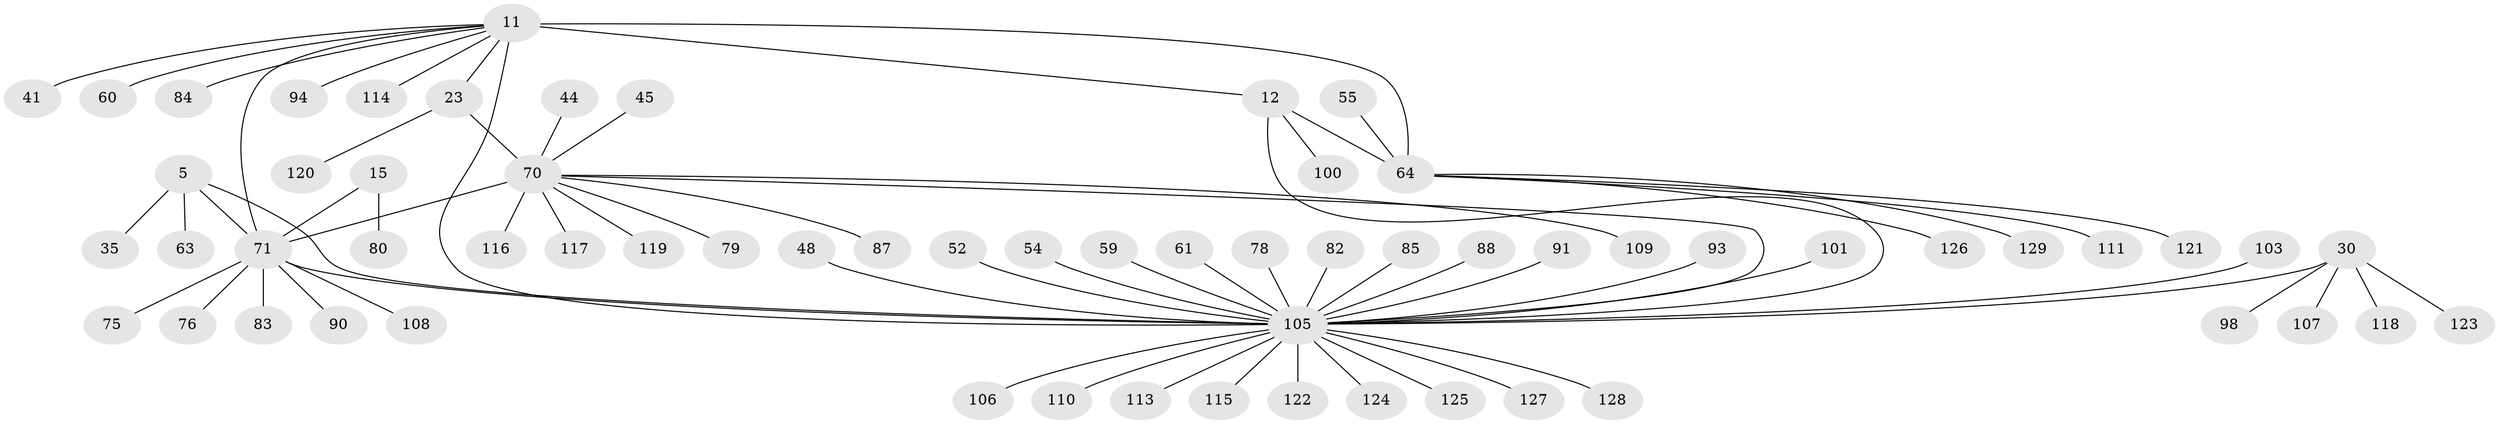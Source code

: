 // original degree distribution, {9: 0.023255813953488372, 8: 0.03875968992248062, 7: 0.03875968992248062, 6: 0.046511627906976744, 14: 0.007751937984496124, 10: 0.015503875968992248, 11: 0.03875968992248062, 5: 0.007751937984496124, 12: 0.007751937984496124, 13: 0.007751937984496124, 1: 0.6201550387596899, 2: 0.11627906976744186, 3: 0.023255813953488372, 4: 0.007751937984496124}
// Generated by graph-tools (version 1.1) at 2025/55/03/09/25 04:55:44]
// undirected, 64 vertices, 69 edges
graph export_dot {
graph [start="1"]
  node [color=gray90,style=filled];
  5 [super="+4"];
  11 [super="+8"];
  12 [super="+7"];
  15 [super="+14"];
  23 [super="+20"];
  30 [super="+29"];
  35;
  41;
  44;
  45;
  48;
  52;
  54;
  55;
  59;
  60;
  61;
  63;
  64 [super="+10"];
  70 [super="+37+22+43"];
  71 [super="+69"];
  75;
  76 [super="+50"];
  78;
  79 [super="+47"];
  80;
  82;
  83;
  84;
  85;
  87;
  88;
  90;
  91 [super="+53"];
  93;
  94;
  98 [super="+97"];
  100;
  101;
  103;
  105 [super="+73+95+3+96+33+34+89+39+40"];
  106 [super="+99"];
  107;
  108;
  109;
  110;
  111 [super="+102"];
  113;
  114;
  115;
  116 [super="+62"];
  117;
  118;
  119;
  120;
  121 [super="+36"];
  122;
  123;
  124 [super="+112"];
  125 [super="+68"];
  126;
  127 [super="+104"];
  128;
  129 [super="+65"];
  5 -- 63;
  5 -- 35;
  5 -- 105 [weight=8];
  5 -- 71;
  11 -- 12 [weight=4];
  11 -- 41;
  11 -- 105 [weight=4];
  11 -- 114;
  11 -- 84;
  11 -- 23;
  11 -- 60;
  11 -- 94;
  11 -- 71;
  11 -- 64 [weight=4];
  12 -- 100;
  12 -- 105;
  12 -- 64 [weight=4];
  15 -- 80;
  15 -- 71 [weight=8];
  23 -- 120;
  23 -- 70 [weight=8];
  30 -- 118;
  30 -- 123;
  30 -- 107;
  30 -- 98;
  30 -- 105 [weight=9];
  44 -- 70;
  45 -- 70;
  48 -- 105;
  52 -- 105;
  54 -- 105;
  55 -- 64;
  59 -- 105;
  61 -- 105;
  64 -- 129;
  64 -- 111;
  64 -- 121;
  64 -- 126;
  70 -- 105 [weight=3];
  70 -- 109;
  70 -- 79;
  70 -- 119;
  70 -- 117;
  70 -- 116;
  70 -- 87;
  70 -- 71;
  71 -- 105 [weight=2];
  71 -- 75;
  71 -- 108;
  71 -- 76;
  71 -- 83;
  71 -- 90;
  78 -- 105;
  82 -- 105;
  85 -- 105;
  88 -- 105;
  91 -- 105;
  93 -- 105;
  101 -- 105;
  103 -- 105;
  105 -- 110;
  105 -- 122;
  105 -- 127;
  105 -- 106;
  105 -- 113;
  105 -- 124;
  105 -- 125;
  105 -- 128;
  105 -- 115;
}
